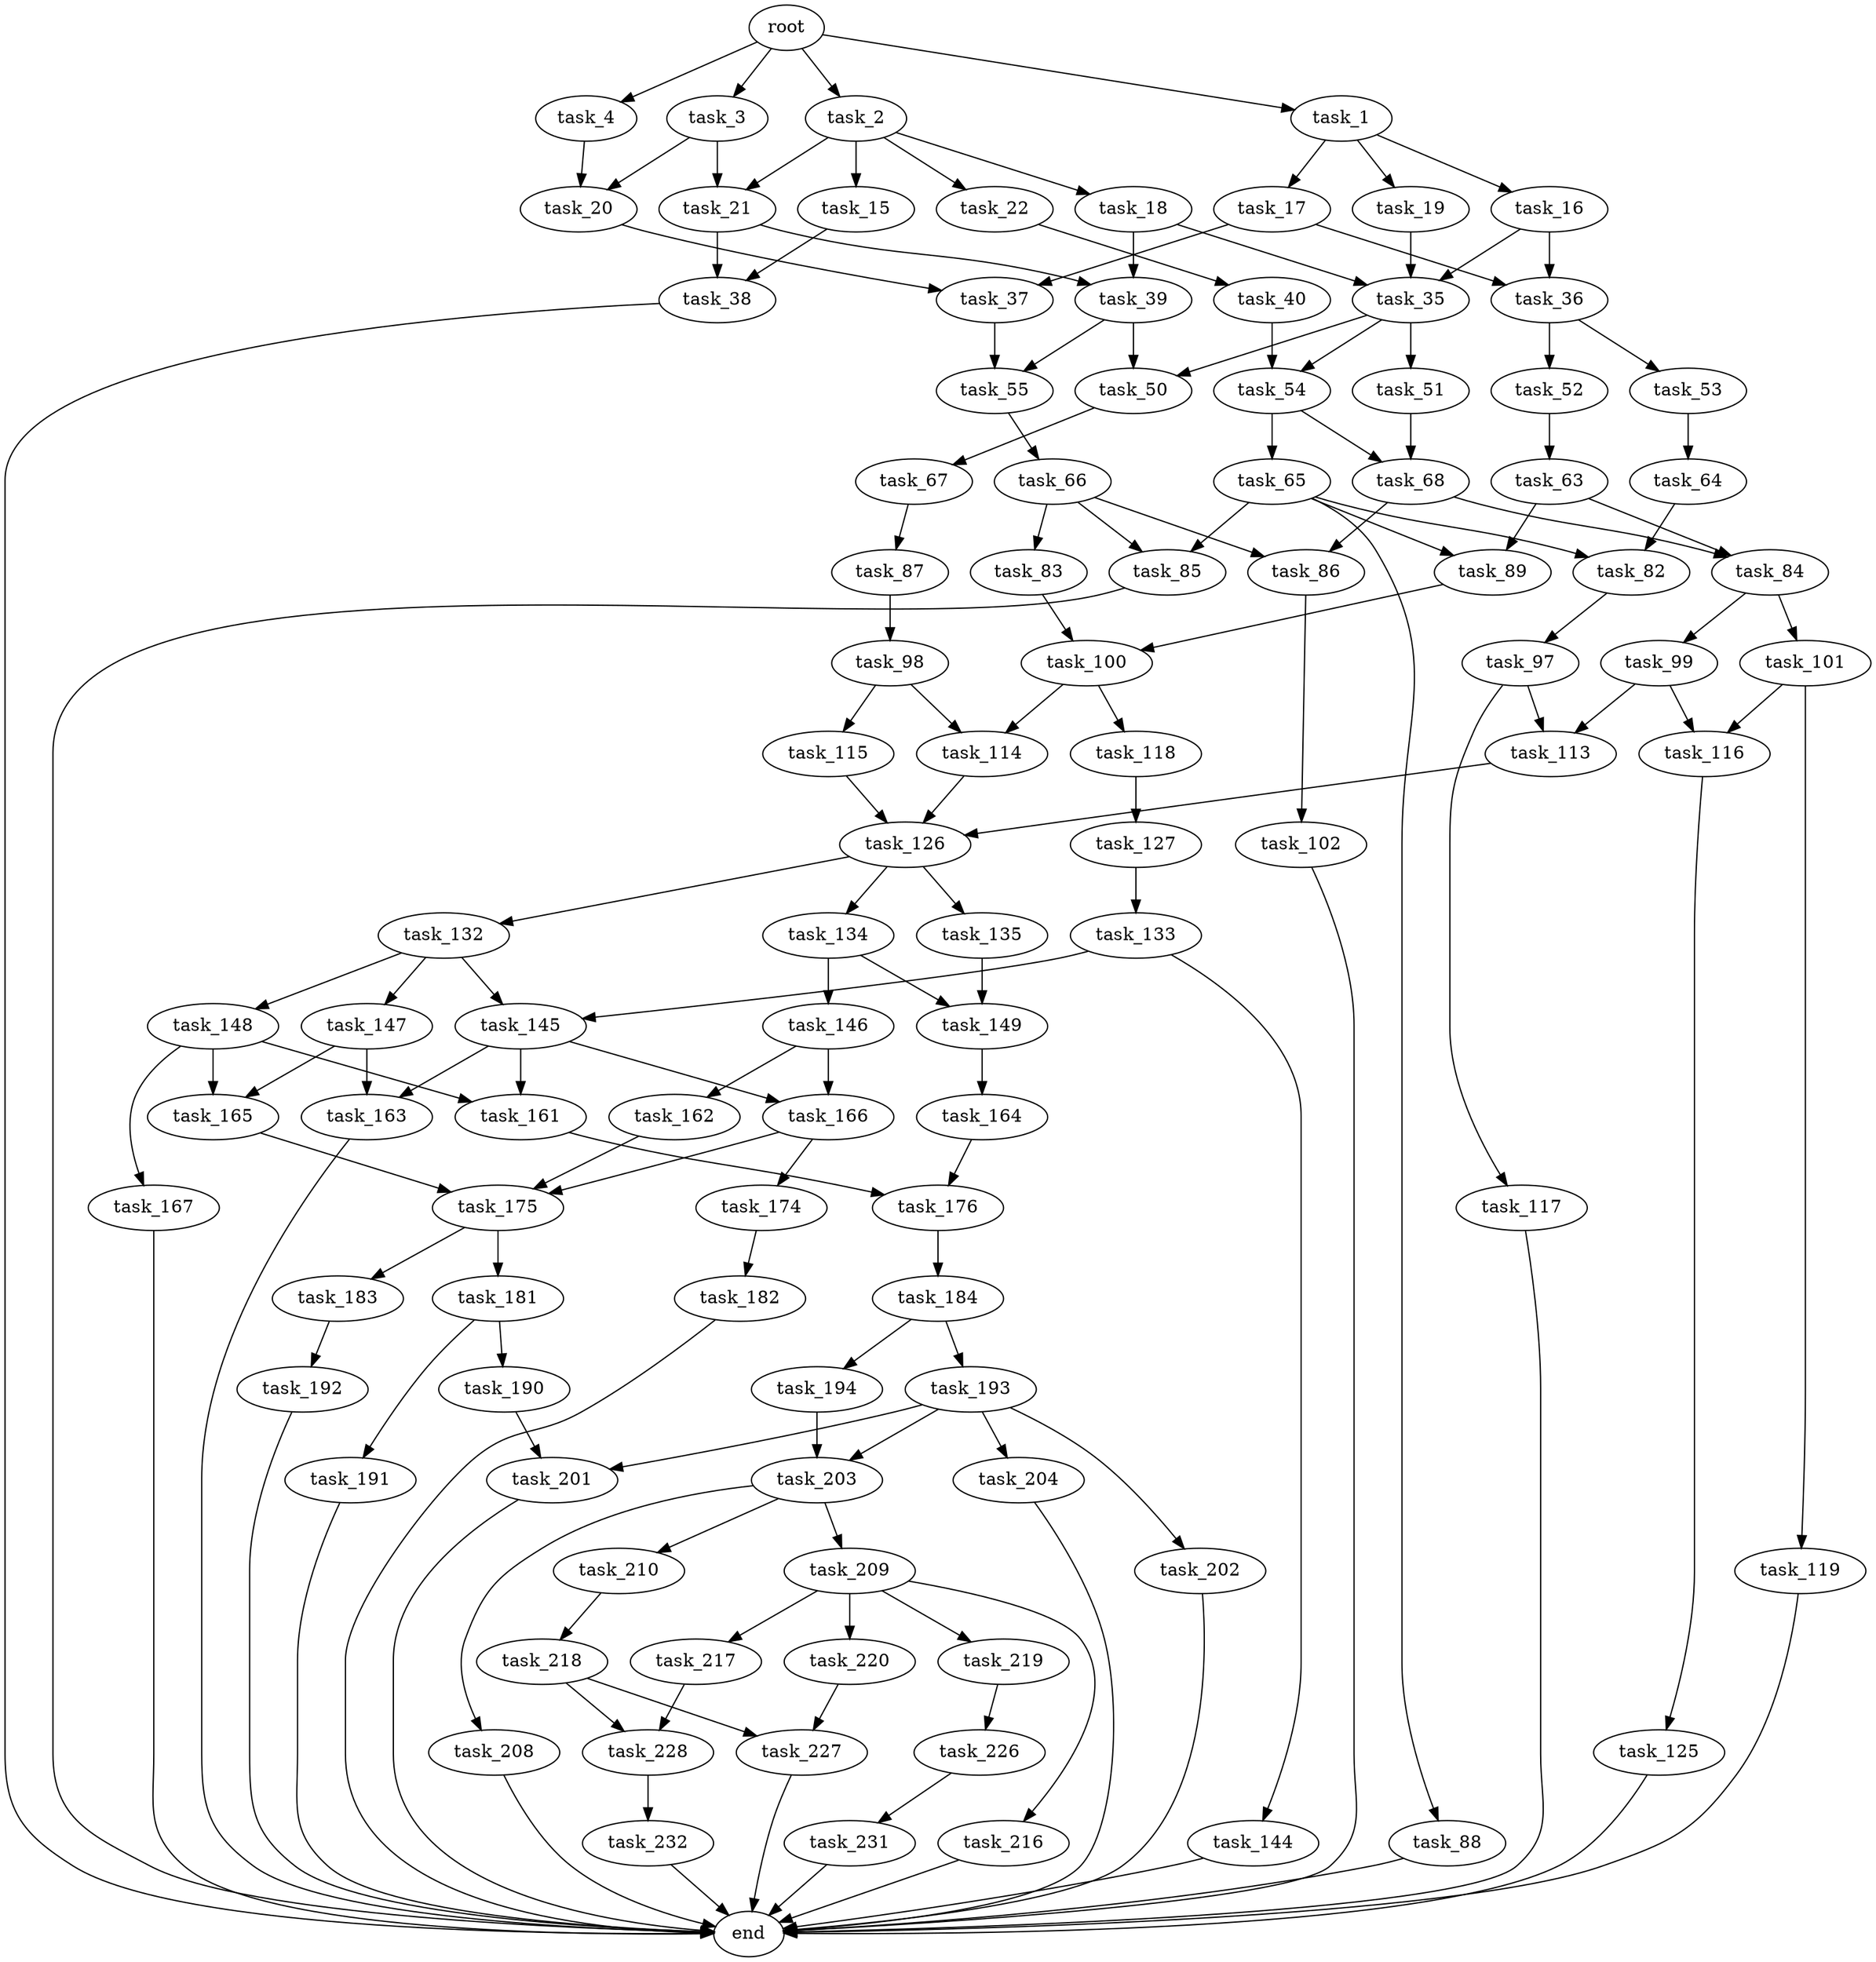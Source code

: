 digraph G {
  root [size="0.000000"];
  task_1 [size="134217728000.000000"];
  task_2 [size="9166049932.000000"];
  task_3 [size="68719476736.000000"];
  task_4 [size="324322845662.000000"];
  task_16 [size="10982399732.000000"];
  task_17 [size="699498406984.000000"];
  task_19 [size="15452117194.000000"];
  task_15 [size="7948444840.000000"];
  task_18 [size="6181901208.000000"];
  task_21 [size="11276825691.000000"];
  task_22 [size="6318739242.000000"];
  task_20 [size="1237553535.000000"];
  task_38 [size="7748677342.000000"];
  task_35 [size="134217728000.000000"];
  task_36 [size="6668150723.000000"];
  task_37 [size="134217728000.000000"];
  task_39 [size="13610546570.000000"];
  task_40 [size="782757789696.000000"];
  task_50 [size="19343456711.000000"];
  task_51 [size="368293445632.000000"];
  task_54 [size="42492693708.000000"];
  task_52 [size="950863513171.000000"];
  task_53 [size="7442820606.000000"];
  task_55 [size="28991029248.000000"];
  end [size="0.000000"];
  task_67 [size="463609346045.000000"];
  task_68 [size="440716741866.000000"];
  task_63 [size="3761905029.000000"];
  task_64 [size="3211601418.000000"];
  task_65 [size="3644624067.000000"];
  task_66 [size="134217728000.000000"];
  task_84 [size="18208559036.000000"];
  task_89 [size="4196850823.000000"];
  task_82 [size="13699520157.000000"];
  task_85 [size="344916261736.000000"];
  task_88 [size="782757789696.000000"];
  task_83 [size="549755813888.000000"];
  task_86 [size="231928233984.000000"];
  task_87 [size="1073741824000.000000"];
  task_97 [size="10888943913.000000"];
  task_100 [size="549267483932.000000"];
  task_99 [size="315633562709.000000"];
  task_101 [size="16533419708.000000"];
  task_102 [size="8589934592.000000"];
  task_98 [size="1073741824000.000000"];
  task_113 [size="9077305080.000000"];
  task_117 [size="248434858322.000000"];
  task_114 [size="28991029248.000000"];
  task_115 [size="20938292169.000000"];
  task_116 [size="6516926119.000000"];
  task_118 [size="134217728000.000000"];
  task_119 [size="782757789696.000000"];
  task_126 [size="52551666156.000000"];
  task_125 [size="30453614391.000000"];
  task_127 [size="25688101585.000000"];
  task_132 [size="14962586132.000000"];
  task_134 [size="489126853956.000000"];
  task_135 [size="39134889942.000000"];
  task_133 [size="5402659934.000000"];
  task_145 [size="11791639692.000000"];
  task_147 [size="1073741824000.000000"];
  task_148 [size="225560045308.000000"];
  task_144 [size="245076079658.000000"];
  task_146 [size="307204136243.000000"];
  task_149 [size="403917190351.000000"];
  task_161 [size="19981774438.000000"];
  task_163 [size="68719476736.000000"];
  task_166 [size="134217728000.000000"];
  task_162 [size="68719476736.000000"];
  task_165 [size="782757789696.000000"];
  task_167 [size="9547026290.000000"];
  task_164 [size="1485628386.000000"];
  task_176 [size="31152971528.000000"];
  task_175 [size="13212118200.000000"];
  task_174 [size="318266787883.000000"];
  task_182 [size="9008059305.000000"];
  task_181 [size="782757789696.000000"];
  task_183 [size="231928233984.000000"];
  task_184 [size="6114327818.000000"];
  task_190 [size="45602660064.000000"];
  task_191 [size="1273055390.000000"];
  task_192 [size="112470794858.000000"];
  task_193 [size="549755813888.000000"];
  task_194 [size="134217728000.000000"];
  task_201 [size="19330668228.000000"];
  task_202 [size="549755813888.000000"];
  task_203 [size="68719476736.000000"];
  task_204 [size="26886725497.000000"];
  task_208 [size="10575285729.000000"];
  task_209 [size="1542392060.000000"];
  task_210 [size="28991029248.000000"];
  task_216 [size="1162300779172.000000"];
  task_217 [size="20702923336.000000"];
  task_219 [size="368293445632.000000"];
  task_220 [size="2275322719.000000"];
  task_218 [size="28991029248.000000"];
  task_228 [size="51147874872.000000"];
  task_227 [size="1073741824000.000000"];
  task_226 [size="782757789696.000000"];
  task_231 [size="782757789696.000000"];
  task_232 [size="188760278333.000000"];

  root -> task_1 [size="1.000000"];
  root -> task_2 [size="1.000000"];
  root -> task_3 [size="1.000000"];
  root -> task_4 [size="1.000000"];
  task_1 -> task_16 [size="209715200.000000"];
  task_1 -> task_17 [size="209715200.000000"];
  task_1 -> task_19 [size="209715200.000000"];
  task_2 -> task_15 [size="536870912.000000"];
  task_2 -> task_18 [size="536870912.000000"];
  task_2 -> task_21 [size="536870912.000000"];
  task_2 -> task_22 [size="536870912.000000"];
  task_3 -> task_20 [size="134217728.000000"];
  task_3 -> task_21 [size="134217728.000000"];
  task_4 -> task_20 [size="679477248.000000"];
  task_16 -> task_35 [size="679477248.000000"];
  task_16 -> task_36 [size="679477248.000000"];
  task_17 -> task_36 [size="536870912.000000"];
  task_17 -> task_37 [size="536870912.000000"];
  task_19 -> task_35 [size="838860800.000000"];
  task_15 -> task_38 [size="411041792.000000"];
  task_18 -> task_35 [size="209715200.000000"];
  task_18 -> task_39 [size="209715200.000000"];
  task_21 -> task_38 [size="209715200.000000"];
  task_21 -> task_39 [size="209715200.000000"];
  task_22 -> task_40 [size="301989888.000000"];
  task_20 -> task_37 [size="134217728.000000"];
  task_38 -> end [size="1.000000"];
  task_35 -> task_50 [size="209715200.000000"];
  task_35 -> task_51 [size="209715200.000000"];
  task_35 -> task_54 [size="209715200.000000"];
  task_36 -> task_52 [size="209715200.000000"];
  task_36 -> task_53 [size="209715200.000000"];
  task_37 -> task_55 [size="209715200.000000"];
  task_39 -> task_50 [size="411041792.000000"];
  task_39 -> task_55 [size="411041792.000000"];
  task_40 -> task_54 [size="679477248.000000"];
  task_50 -> task_67 [size="75497472.000000"];
  task_51 -> task_68 [size="411041792.000000"];
  task_54 -> task_65 [size="134217728.000000"];
  task_54 -> task_68 [size="134217728.000000"];
  task_52 -> task_63 [size="679477248.000000"];
  task_53 -> task_64 [size="134217728.000000"];
  task_55 -> task_66 [size="75497472.000000"];
  task_67 -> task_87 [size="411041792.000000"];
  task_68 -> task_84 [size="301989888.000000"];
  task_68 -> task_86 [size="301989888.000000"];
  task_63 -> task_84 [size="209715200.000000"];
  task_63 -> task_89 [size="209715200.000000"];
  task_64 -> task_82 [size="209715200.000000"];
  task_65 -> task_82 [size="301989888.000000"];
  task_65 -> task_85 [size="301989888.000000"];
  task_65 -> task_88 [size="301989888.000000"];
  task_65 -> task_89 [size="301989888.000000"];
  task_66 -> task_83 [size="209715200.000000"];
  task_66 -> task_85 [size="209715200.000000"];
  task_66 -> task_86 [size="209715200.000000"];
  task_84 -> task_99 [size="411041792.000000"];
  task_84 -> task_101 [size="411041792.000000"];
  task_89 -> task_100 [size="75497472.000000"];
  task_82 -> task_97 [size="301989888.000000"];
  task_85 -> end [size="1.000000"];
  task_88 -> end [size="1.000000"];
  task_83 -> task_100 [size="536870912.000000"];
  task_86 -> task_102 [size="301989888.000000"];
  task_87 -> task_98 [size="838860800.000000"];
  task_97 -> task_113 [size="411041792.000000"];
  task_97 -> task_117 [size="411041792.000000"];
  task_100 -> task_114 [size="679477248.000000"];
  task_100 -> task_118 [size="679477248.000000"];
  task_99 -> task_113 [size="209715200.000000"];
  task_99 -> task_116 [size="209715200.000000"];
  task_101 -> task_116 [size="679477248.000000"];
  task_101 -> task_119 [size="679477248.000000"];
  task_102 -> end [size="1.000000"];
  task_98 -> task_114 [size="838860800.000000"];
  task_98 -> task_115 [size="838860800.000000"];
  task_113 -> task_126 [size="536870912.000000"];
  task_117 -> end [size="1.000000"];
  task_114 -> task_126 [size="75497472.000000"];
  task_115 -> task_126 [size="679477248.000000"];
  task_116 -> task_125 [size="209715200.000000"];
  task_118 -> task_127 [size="209715200.000000"];
  task_119 -> end [size="1.000000"];
  task_126 -> task_132 [size="134217728.000000"];
  task_126 -> task_134 [size="134217728.000000"];
  task_126 -> task_135 [size="134217728.000000"];
  task_125 -> end [size="1.000000"];
  task_127 -> task_133 [size="411041792.000000"];
  task_132 -> task_145 [size="536870912.000000"];
  task_132 -> task_147 [size="536870912.000000"];
  task_132 -> task_148 [size="536870912.000000"];
  task_134 -> task_146 [size="536870912.000000"];
  task_134 -> task_149 [size="536870912.000000"];
  task_135 -> task_149 [size="679477248.000000"];
  task_133 -> task_144 [size="209715200.000000"];
  task_133 -> task_145 [size="209715200.000000"];
  task_145 -> task_161 [size="33554432.000000"];
  task_145 -> task_163 [size="33554432.000000"];
  task_145 -> task_166 [size="33554432.000000"];
  task_147 -> task_163 [size="838860800.000000"];
  task_147 -> task_165 [size="838860800.000000"];
  task_148 -> task_161 [size="209715200.000000"];
  task_148 -> task_165 [size="209715200.000000"];
  task_148 -> task_167 [size="209715200.000000"];
  task_144 -> end [size="1.000000"];
  task_146 -> task_162 [size="209715200.000000"];
  task_146 -> task_166 [size="209715200.000000"];
  task_149 -> task_164 [size="301989888.000000"];
  task_161 -> task_176 [size="679477248.000000"];
  task_163 -> end [size="1.000000"];
  task_166 -> task_174 [size="209715200.000000"];
  task_166 -> task_175 [size="209715200.000000"];
  task_162 -> task_175 [size="134217728.000000"];
  task_165 -> task_175 [size="679477248.000000"];
  task_167 -> end [size="1.000000"];
  task_164 -> task_176 [size="75497472.000000"];
  task_176 -> task_184 [size="33554432.000000"];
  task_175 -> task_181 [size="838860800.000000"];
  task_175 -> task_183 [size="838860800.000000"];
  task_174 -> task_182 [size="301989888.000000"];
  task_182 -> end [size="1.000000"];
  task_181 -> task_190 [size="679477248.000000"];
  task_181 -> task_191 [size="679477248.000000"];
  task_183 -> task_192 [size="301989888.000000"];
  task_184 -> task_193 [size="209715200.000000"];
  task_184 -> task_194 [size="209715200.000000"];
  task_190 -> task_201 [size="134217728.000000"];
  task_191 -> end [size="1.000000"];
  task_192 -> end [size="1.000000"];
  task_193 -> task_201 [size="536870912.000000"];
  task_193 -> task_202 [size="536870912.000000"];
  task_193 -> task_203 [size="536870912.000000"];
  task_193 -> task_204 [size="536870912.000000"];
  task_194 -> task_203 [size="209715200.000000"];
  task_201 -> end [size="1.000000"];
  task_202 -> end [size="1.000000"];
  task_203 -> task_208 [size="134217728.000000"];
  task_203 -> task_209 [size="134217728.000000"];
  task_203 -> task_210 [size="134217728.000000"];
  task_204 -> end [size="1.000000"];
  task_208 -> end [size="1.000000"];
  task_209 -> task_216 [size="33554432.000000"];
  task_209 -> task_217 [size="33554432.000000"];
  task_209 -> task_219 [size="33554432.000000"];
  task_209 -> task_220 [size="33554432.000000"];
  task_210 -> task_218 [size="75497472.000000"];
  task_216 -> end [size="1.000000"];
  task_217 -> task_228 [size="411041792.000000"];
  task_219 -> task_226 [size="411041792.000000"];
  task_220 -> task_227 [size="75497472.000000"];
  task_218 -> task_227 [size="75497472.000000"];
  task_218 -> task_228 [size="75497472.000000"];
  task_228 -> task_232 [size="134217728.000000"];
  task_227 -> end [size="1.000000"];
  task_226 -> task_231 [size="679477248.000000"];
  task_231 -> end [size="1.000000"];
  task_232 -> end [size="1.000000"];
}
